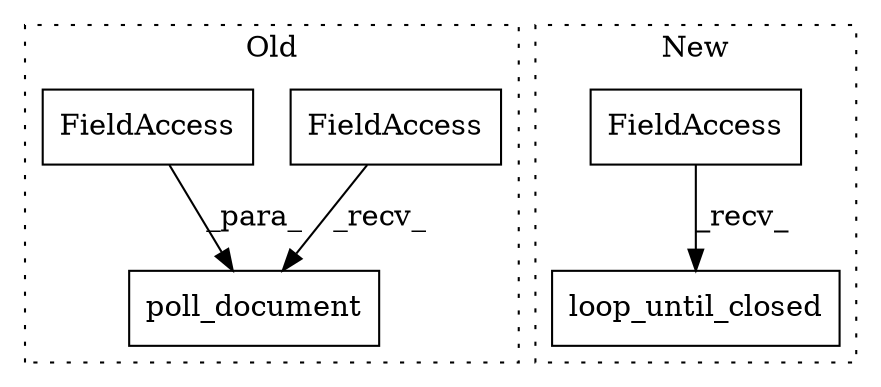 digraph G {
subgraph cluster0 {
1 [label="poll_document" a="32" s="3451,3473" l="14,1" shape="box"];
4 [label="FieldAccess" a="22" s="3443" l="7" shape="box"];
5 [label="FieldAccess" a="22" s="3465" l="8" shape="box"];
label = "Old";
style="dotted";
}
subgraph cluster1 {
2 [label="loop_until_closed" a="32" s="3220" l="19" shape="box"];
3 [label="FieldAccess" a="22" s="3212" l="7" shape="box"];
label = "New";
style="dotted";
}
3 -> 2 [label="_recv_"];
4 -> 1 [label="_recv_"];
5 -> 1 [label="_para_"];
}